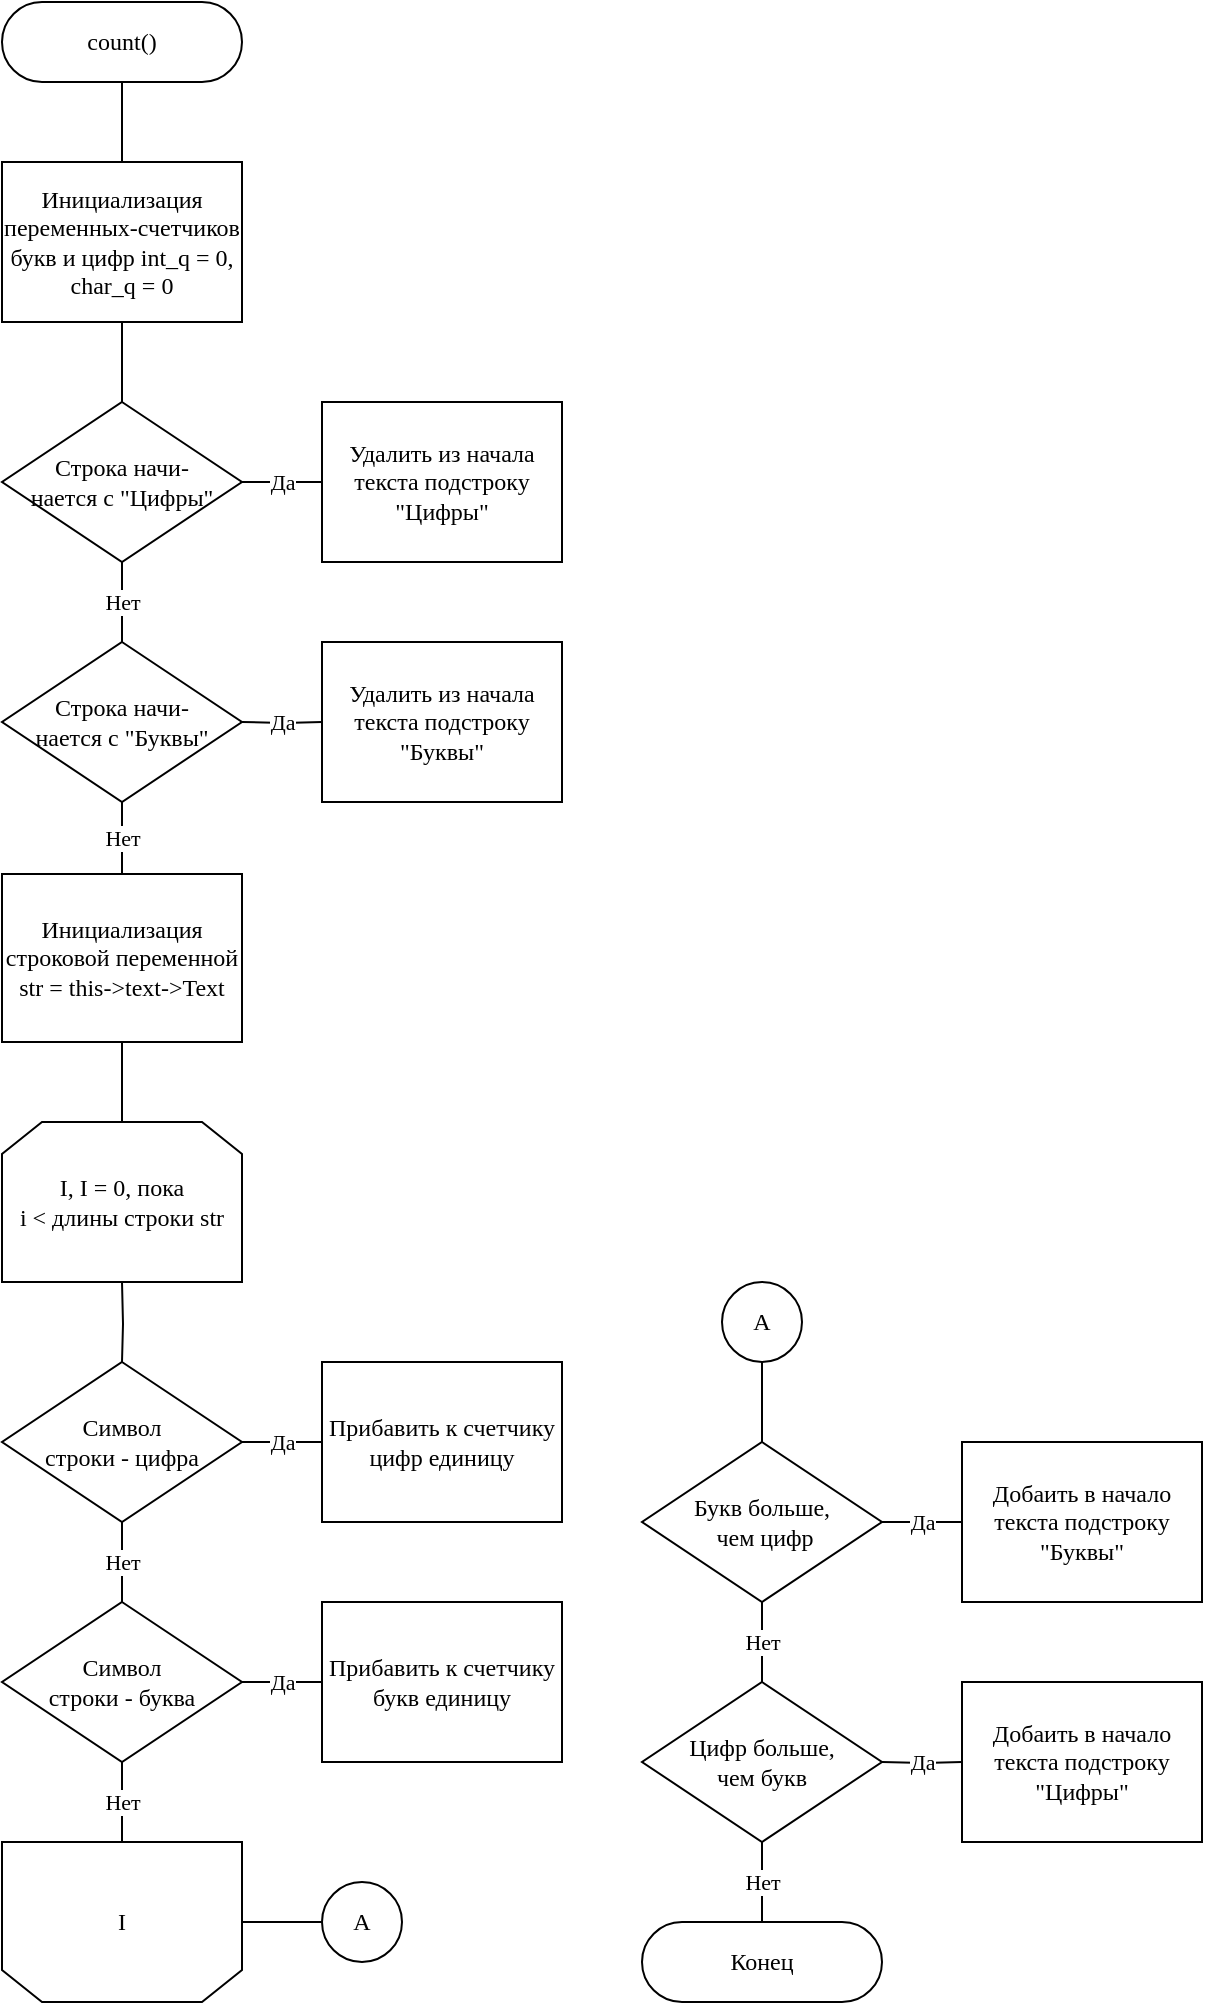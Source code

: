 <mxfile version="24.0.4" type="device">
  <diagram name="Страница — 1" id="f5qaqixOcX6vG_OhwR0j">
    <mxGraphModel dx="794" dy="511" grid="1" gridSize="10" guides="1" tooltips="1" connect="1" arrows="1" fold="1" page="1" pageScale="1" pageWidth="649" pageHeight="1011" math="0" shadow="0">
      <root>
        <mxCell id="0" />
        <mxCell id="1" parent="0" />
        <mxCell id="IQkr64aqb_rOL5uMWrOt-6" style="edgeStyle=orthogonalEdgeStyle;rounded=0;orthogonalLoop=1;jettySize=auto;html=1;exitX=0.5;exitY=0.5;exitDx=0;exitDy=20;exitPerimeter=0;entryX=0.5;entryY=0;entryDx=0;entryDy=0;endArrow=none;endFill=0;fontFamily=Times New Roman;" parent="1" source="IQkr64aqb_rOL5uMWrOt-2" target="IQkr64aqb_rOL5uMWrOt-3" edge="1">
          <mxGeometry relative="1" as="geometry" />
        </mxCell>
        <mxCell id="IQkr64aqb_rOL5uMWrOt-2" value="count()" style="html=1;dashed=0;whiteSpace=wrap;shape=mxgraph.dfd.start;fontFamily=Times New Roman;" parent="1" vertex="1">
          <mxGeometry x="40" width="120" height="40" as="geometry" />
        </mxCell>
        <mxCell id="IQkr64aqb_rOL5uMWrOt-7" style="edgeStyle=orthogonalEdgeStyle;rounded=0;orthogonalLoop=1;jettySize=auto;html=1;exitX=0.5;exitY=1;exitDx=0;exitDy=0;entryX=0.5;entryY=0;entryDx=0;entryDy=0;endArrow=none;endFill=0;fontFamily=Times New Roman;" parent="1" source="IQkr64aqb_rOL5uMWrOt-3" target="IQkr64aqb_rOL5uMWrOt-4" edge="1">
          <mxGeometry relative="1" as="geometry" />
        </mxCell>
        <mxCell id="IQkr64aqb_rOL5uMWrOt-3" value="Инициализация переменных-счетчиков букв и цифр int_q = 0, char_q = 0" style="rounded=0;whiteSpace=wrap;html=1;fontFamily=Times New Roman;" parent="1" vertex="1">
          <mxGeometry x="40" y="80" width="120" height="80" as="geometry" />
        </mxCell>
        <mxCell id="IQkr64aqb_rOL5uMWrOt-8" value="Нет" style="edgeStyle=orthogonalEdgeStyle;rounded=0;orthogonalLoop=1;jettySize=auto;html=1;endArrow=none;endFill=0;fontFamily=Times New Roman;" parent="1" source="IQkr64aqb_rOL5uMWrOt-4" target="IQkr64aqb_rOL5uMWrOt-5" edge="1">
          <mxGeometry relative="1" as="geometry" />
        </mxCell>
        <mxCell id="IQkr64aqb_rOL5uMWrOt-44" value="Да" style="edgeStyle=orthogonalEdgeStyle;rounded=0;orthogonalLoop=1;jettySize=auto;html=1;exitX=1;exitY=0.5;exitDx=0;exitDy=0;entryX=0;entryY=0.5;entryDx=0;entryDy=0;endArrow=none;endFill=0;fontFamily=Times New Roman;" parent="1" source="IQkr64aqb_rOL5uMWrOt-4" target="IQkr64aqb_rOL5uMWrOt-43" edge="1">
          <mxGeometry relative="1" as="geometry" />
        </mxCell>
        <mxCell id="IQkr64aqb_rOL5uMWrOt-4" value="Строка начи-&lt;br&gt;нается с &quot;Цифры&quot;" style="rhombus;whiteSpace=wrap;html=1;fontFamily=Times New Roman;" parent="1" vertex="1">
          <mxGeometry x="40" y="200" width="120" height="80" as="geometry" />
        </mxCell>
        <mxCell id="IQkr64aqb_rOL5uMWrOt-10" value="Нет" style="edgeStyle=orthogonalEdgeStyle;rounded=0;orthogonalLoop=1;jettySize=auto;html=1;endArrow=none;endFill=0;fontFamily=Times New Roman;" parent="1" source="IQkr64aqb_rOL5uMWrOt-5" target="IQkr64aqb_rOL5uMWrOt-9" edge="1">
          <mxGeometry relative="1" as="geometry" />
        </mxCell>
        <mxCell id="IQkr64aqb_rOL5uMWrOt-5" value="Строка начи-&lt;div&gt;нается с &quot;Буквы&quot;&lt;/div&gt;" style="rhombus;whiteSpace=wrap;html=1;fontFamily=Times New Roman;" parent="1" vertex="1">
          <mxGeometry x="40" y="320" width="120" height="80" as="geometry" />
        </mxCell>
        <mxCell id="IQkr64aqb_rOL5uMWrOt-21" style="edgeStyle=orthogonalEdgeStyle;rounded=0;orthogonalLoop=1;jettySize=auto;html=1;exitX=0.5;exitY=1;exitDx=0;exitDy=0;entryX=0.5;entryY=0;entryDx=0;entryDy=0;endArrow=none;endFill=0;fontFamily=Times New Roman;" parent="1" source="IQkr64aqb_rOL5uMWrOt-9" target="IQkr64aqb_rOL5uMWrOt-11" edge="1">
          <mxGeometry relative="1" as="geometry" />
        </mxCell>
        <mxCell id="IQkr64aqb_rOL5uMWrOt-9" value="Инициализация строковой переменной str = this-&amp;gt;text-&amp;gt;Text" style="rounded=0;whiteSpace=wrap;html=1;fontFamily=Times New Roman;" parent="1" vertex="1">
          <mxGeometry x="40" y="436" width="120" height="84" as="geometry" />
        </mxCell>
        <mxCell id="IQkr64aqb_rOL5uMWrOt-11" value="I, I = 0, пока &lt;br&gt;i &amp;lt; длины строки str" style="shape=loopLimit;whiteSpace=wrap;html=1;fontFamily=Times New Roman;" parent="1" vertex="1">
          <mxGeometry x="40" y="560" width="120" height="80" as="geometry" />
        </mxCell>
        <mxCell id="IQkr64aqb_rOL5uMWrOt-29" value="" style="edgeStyle=orthogonalEdgeStyle;rounded=0;orthogonalLoop=1;jettySize=auto;html=1;endArrow=none;endFill=0;fontFamily=Times New Roman;" parent="1" source="IQkr64aqb_rOL5uMWrOt-12" target="IQkr64aqb_rOL5uMWrOt-28" edge="1">
          <mxGeometry relative="1" as="geometry" />
        </mxCell>
        <mxCell id="IQkr64aqb_rOL5uMWrOt-12" value="I" style="shape=loopLimit;whiteSpace=wrap;html=1;direction=west;fontFamily=Times New Roman;" parent="1" vertex="1">
          <mxGeometry x="40" y="920" width="120" height="80" as="geometry" />
        </mxCell>
        <mxCell id="IQkr64aqb_rOL5uMWrOt-18" value="Конец" style="html=1;dashed=0;whiteSpace=wrap;shape=mxgraph.dfd.start;fontFamily=Times New Roman;" parent="1" vertex="1">
          <mxGeometry x="360" y="960" width="120" height="40" as="geometry" />
        </mxCell>
        <mxCell id="IQkr64aqb_rOL5uMWrOt-25" style="edgeStyle=orthogonalEdgeStyle;rounded=0;orthogonalLoop=1;jettySize=auto;html=1;exitX=0.5;exitY=1;exitDx=0;exitDy=0;entryX=0.5;entryY=0;entryDx=0;entryDy=0;endArrow=none;endFill=0;fontFamily=Times New Roman;" parent="1" target="IQkr64aqb_rOL5uMWrOt-23" edge="1">
          <mxGeometry relative="1" as="geometry">
            <mxPoint x="100.0" y="640.0" as="sourcePoint" />
          </mxGeometry>
        </mxCell>
        <mxCell id="IQkr64aqb_rOL5uMWrOt-36" style="edgeStyle=orthogonalEdgeStyle;rounded=0;orthogonalLoop=1;jettySize=auto;html=1;exitX=0.5;exitY=1;exitDx=0;exitDy=0;entryX=0.5;entryY=0;entryDx=0;entryDy=0;endArrow=none;endFill=0;fontFamily=Times New Roman;" parent="1" source="IQkr64aqb_rOL5uMWrOt-22" target="IQkr64aqb_rOL5uMWrOt-34" edge="1">
          <mxGeometry relative="1" as="geometry" />
        </mxCell>
        <mxCell id="IQkr64aqb_rOL5uMWrOt-22" value="А" style="ellipse;whiteSpace=wrap;html=1;aspect=fixed;fontFamily=Times New Roman;" parent="1" vertex="1">
          <mxGeometry x="400" y="640" width="40" height="40" as="geometry" />
        </mxCell>
        <mxCell id="IQkr64aqb_rOL5uMWrOt-26" value="Нет" style="edgeStyle=orthogonalEdgeStyle;rounded=0;orthogonalLoop=1;jettySize=auto;html=1;exitX=0.5;exitY=1;exitDx=0;exitDy=0;entryX=0.5;entryY=0;entryDx=0;entryDy=0;endArrow=none;endFill=0;fontFamily=Times New Roman;" parent="1" source="IQkr64aqb_rOL5uMWrOt-23" target="IQkr64aqb_rOL5uMWrOt-24" edge="1">
          <mxGeometry relative="1" as="geometry" />
        </mxCell>
        <mxCell id="IQkr64aqb_rOL5uMWrOt-32" value="Да" style="edgeStyle=orthogonalEdgeStyle;rounded=0;orthogonalLoop=1;jettySize=auto;html=1;exitX=1;exitY=0.5;exitDx=0;exitDy=0;entryX=0;entryY=0.5;entryDx=0;entryDy=0;endArrow=none;endFill=0;fontFamily=Times New Roman;" parent="1" source="IQkr64aqb_rOL5uMWrOt-23" target="IQkr64aqb_rOL5uMWrOt-30" edge="1">
          <mxGeometry relative="1" as="geometry" />
        </mxCell>
        <mxCell id="IQkr64aqb_rOL5uMWrOt-23" value="Символ&lt;br&gt;строки - цифра" style="rhombus;whiteSpace=wrap;html=1;fontFamily=Times New Roman;" parent="1" vertex="1">
          <mxGeometry x="40" y="680" width="120" height="80" as="geometry" />
        </mxCell>
        <mxCell id="IQkr64aqb_rOL5uMWrOt-27" value="Нет" style="edgeStyle=orthogonalEdgeStyle;rounded=0;orthogonalLoop=1;jettySize=auto;html=1;exitX=0.5;exitY=1;exitDx=0;exitDy=0;entryX=0.5;entryY=1;entryDx=0;entryDy=0;endArrow=none;endFill=0;fontFamily=Times New Roman;" parent="1" source="IQkr64aqb_rOL5uMWrOt-24" target="IQkr64aqb_rOL5uMWrOt-12" edge="1">
          <mxGeometry relative="1" as="geometry" />
        </mxCell>
        <mxCell id="IQkr64aqb_rOL5uMWrOt-33" value="Да" style="edgeStyle=orthogonalEdgeStyle;rounded=0;orthogonalLoop=1;jettySize=auto;html=1;exitX=1;exitY=0.5;exitDx=0;exitDy=0;endArrow=none;endFill=0;fontFamily=Times New Roman;" parent="1" source="IQkr64aqb_rOL5uMWrOt-24" target="IQkr64aqb_rOL5uMWrOt-31" edge="1">
          <mxGeometry relative="1" as="geometry" />
        </mxCell>
        <mxCell id="IQkr64aqb_rOL5uMWrOt-24" value="Символ&lt;br&gt;строки - буква" style="rhombus;whiteSpace=wrap;html=1;fontFamily=Times New Roman;" parent="1" vertex="1">
          <mxGeometry x="40" y="800" width="120" height="80" as="geometry" />
        </mxCell>
        <mxCell id="IQkr64aqb_rOL5uMWrOt-28" value="А" style="ellipse;whiteSpace=wrap;html=1;fontFamily=Times New Roman;" parent="1" vertex="1">
          <mxGeometry x="200" y="940" width="40" height="40" as="geometry" />
        </mxCell>
        <mxCell id="IQkr64aqb_rOL5uMWrOt-30" value="Прибавить к счетчику цифр единицу" style="rounded=0;whiteSpace=wrap;html=1;fontFamily=Times New Roman;" parent="1" vertex="1">
          <mxGeometry x="200" y="680" width="120" height="80" as="geometry" />
        </mxCell>
        <mxCell id="IQkr64aqb_rOL5uMWrOt-31" value="Прибавить к счетчику букв единицу" style="rounded=0;whiteSpace=wrap;html=1;fontFamily=Times New Roman;" parent="1" vertex="1">
          <mxGeometry x="200" y="800" width="120" height="80" as="geometry" />
        </mxCell>
        <mxCell id="IQkr64aqb_rOL5uMWrOt-37" value="Нет" style="edgeStyle=orthogonalEdgeStyle;rounded=0;orthogonalLoop=1;jettySize=auto;html=1;exitX=0.5;exitY=1;exitDx=0;exitDy=0;entryX=0.5;entryY=0;entryDx=0;entryDy=0;endArrow=none;endFill=0;fontFamily=Times New Roman;" parent="1" source="IQkr64aqb_rOL5uMWrOt-34" target="IQkr64aqb_rOL5uMWrOt-35" edge="1">
          <mxGeometry relative="1" as="geometry" />
        </mxCell>
        <mxCell id="IQkr64aqb_rOL5uMWrOt-40" value="Да" style="edgeStyle=orthogonalEdgeStyle;rounded=0;orthogonalLoop=1;jettySize=auto;html=1;exitX=1;exitY=0.5;exitDx=0;exitDy=0;entryX=0;entryY=0.5;entryDx=0;entryDy=0;endArrow=none;endFill=0;fontFamily=Times New Roman;" parent="1" source="IQkr64aqb_rOL5uMWrOt-34" target="IQkr64aqb_rOL5uMWrOt-39" edge="1">
          <mxGeometry relative="1" as="geometry" />
        </mxCell>
        <mxCell id="IQkr64aqb_rOL5uMWrOt-34" value="Букв больше,&lt;br&gt;&amp;nbsp;чем цифр" style="rhombus;whiteSpace=wrap;html=1;fontFamily=Times New Roman;" parent="1" vertex="1">
          <mxGeometry x="360" y="720" width="120" height="80" as="geometry" />
        </mxCell>
        <mxCell id="IQkr64aqb_rOL5uMWrOt-35" value="Цифр больше, &lt;br&gt;чем букв" style="rhombus;whiteSpace=wrap;html=1;fontFamily=Times New Roman;" parent="1" vertex="1">
          <mxGeometry x="360" y="840" width="120" height="80" as="geometry" />
        </mxCell>
        <mxCell id="IQkr64aqb_rOL5uMWrOt-38" value="Нет" style="edgeStyle=orthogonalEdgeStyle;rounded=0;orthogonalLoop=1;jettySize=auto;html=1;exitX=0.5;exitY=1;exitDx=0;exitDy=0;entryX=0.5;entryY=0.5;entryDx=0;entryDy=-20;entryPerimeter=0;endArrow=none;endFill=0;fontFamily=Times New Roman;" parent="1" source="IQkr64aqb_rOL5uMWrOt-35" target="IQkr64aqb_rOL5uMWrOt-18" edge="1">
          <mxGeometry relative="1" as="geometry" />
        </mxCell>
        <mxCell id="IQkr64aqb_rOL5uMWrOt-39" value="Добаить в начало текста подстроку &quot;Буквы&quot;" style="rounded=0;whiteSpace=wrap;html=1;fontFamily=Times New Roman;" parent="1" vertex="1">
          <mxGeometry x="520" y="720" width="120" height="80" as="geometry" />
        </mxCell>
        <mxCell id="IQkr64aqb_rOL5uMWrOt-41" value="Да" style="edgeStyle=orthogonalEdgeStyle;rounded=0;orthogonalLoop=1;jettySize=auto;html=1;exitX=1;exitY=0.5;exitDx=0;exitDy=0;entryX=0;entryY=0.5;entryDx=0;entryDy=0;endArrow=none;endFill=0;fontFamily=Times New Roman;" parent="1" target="IQkr64aqb_rOL5uMWrOt-42" edge="1">
          <mxGeometry relative="1" as="geometry">
            <mxPoint x="480" y="880" as="sourcePoint" />
          </mxGeometry>
        </mxCell>
        <mxCell id="IQkr64aqb_rOL5uMWrOt-42" value="Добаить в начало текста подстроку &quot;Цифры&quot;" style="rounded=0;whiteSpace=wrap;html=1;fontFamily=Times New Roman;" parent="1" vertex="1">
          <mxGeometry x="520" y="840" width="120" height="80" as="geometry" />
        </mxCell>
        <mxCell id="IQkr64aqb_rOL5uMWrOt-43" value="Удалить из начала текста подстроку &quot;Цифры&quot;" style="rounded=0;whiteSpace=wrap;html=1;fontFamily=Times New Roman;" parent="1" vertex="1">
          <mxGeometry x="200" y="200" width="120" height="80" as="geometry" />
        </mxCell>
        <mxCell id="IQkr64aqb_rOL5uMWrOt-47" value="Да" style="edgeStyle=orthogonalEdgeStyle;rounded=0;orthogonalLoop=1;jettySize=auto;html=1;exitX=1;exitY=0.5;exitDx=0;exitDy=0;entryX=0;entryY=0.5;entryDx=0;entryDy=0;endArrow=none;endFill=0;fontFamily=Times New Roman;" parent="1" target="IQkr64aqb_rOL5uMWrOt-48" edge="1">
          <mxGeometry relative="1" as="geometry">
            <mxPoint x="160" y="360" as="sourcePoint" />
          </mxGeometry>
        </mxCell>
        <mxCell id="IQkr64aqb_rOL5uMWrOt-48" value="Удалить из начала текста подстроку &quot;Буквы&quot;" style="rounded=0;whiteSpace=wrap;html=1;fontFamily=Times New Roman;" parent="1" vertex="1">
          <mxGeometry x="200" y="320" width="120" height="80" as="geometry" />
        </mxCell>
      </root>
    </mxGraphModel>
  </diagram>
</mxfile>
